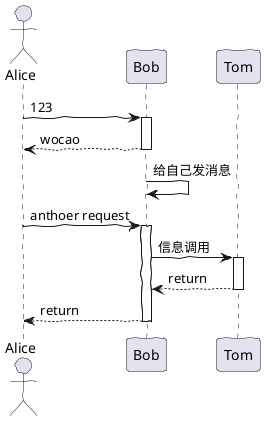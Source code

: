 @startuml

skinparam backgroundColor #FFF
skinparam handwritten true

actor Alice
Alice-> Bob:123
activate Bob
Bob --> Alice:wocao
deactivate Bob
Bob -> Bob:给自己发消息
Alice -> Bob:anthoer request
activate Bob

Bob -> Tom:信息调用
activate Tom

Tom --> Bob:return
deactivate Tom

Bob --> Alice:return
deactivate Bob



@enduml